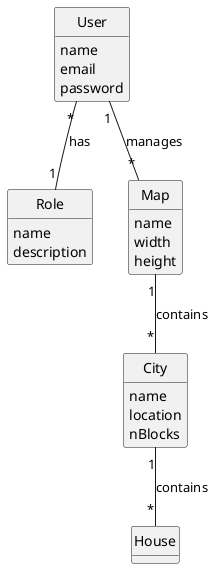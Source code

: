 @startuml
skinparam monochrome true
skinparam packageStyle rectangle
skinparam shadowing false
skinparam classAttributeIconSize 0
hide circle
hide methods

class User {
    name
    email
    password
}

class Role {
    name
    description
}

class Map {
    name
    width
    height
}

class City {
    name
    location
    nBlocks
}

class House {
}

User "*" -- "1" Role : has
User "1" -- "*" Map : manages

Map "1" -- "*" City : contains
City "1" -- "*" House : contains
@enduml